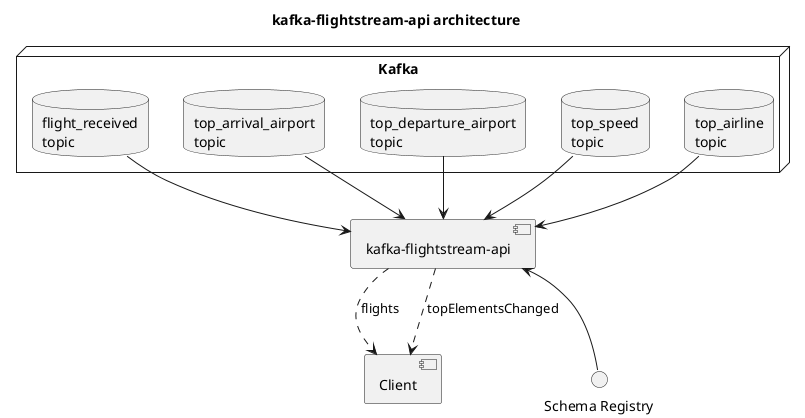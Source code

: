 @startuml
title kafka-flightstream-api architecture

[kafka-flightstream-api] as API
[Client] as client

interface "Schema Registry" as SchemaRegistry

node Kafka {
    database "flight_received\ntopic" as FlightTopic
    database "top_arrival_airport\ntopic" as ArrivalAirportTopic
    database "top_departure_airport\ntopic" as DepartureAirportTopic
    database "top_speed\ntopic" as SpeedTopic
    database "top_airline\ntopic" as AirlineTopic
}

FlightTopic --> API
ArrivalAirportTopic --> API
DepartureAirportTopic --> API
SpeedTopic --> API
AirlineTopic --> API
API <-- SchemaRegistry
API ..> client : flights
API ..> client : topElementsChanged
@enduml
